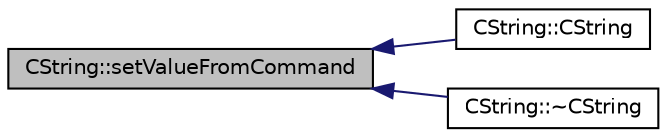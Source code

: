 digraph "CString::setValueFromCommand"
{
  edge [fontname="Helvetica",fontsize="10",labelfontname="Helvetica",labelfontsize="10"];
  node [fontname="Helvetica",fontsize="10",shape=record];
  rankdir="LR";
  Node1 [label="CString::setValueFromCommand",height=0.2,width=0.4,color="black", fillcolor="grey75", style="filled", fontcolor="black"];
  Node1 -> Node2 [dir="back",color="midnightblue",fontsize="10",style="solid",fontname="Helvetica"];
  Node2 [label="CString::CString",height=0.2,width=0.4,color="black", fillcolor="white", style="filled",URL="$classCString.html#a40b8f0dc70349f40ce15554de8c152e5"];
  Node1 -> Node3 [dir="back",color="midnightblue",fontsize="10",style="solid",fontname="Helvetica"];
  Node3 [label="CString::~CString",height=0.2,width=0.4,color="black", fillcolor="white", style="filled",URL="$classCString.html#a6c71f771ccdbdbed1d711788355aeea5"];
}

